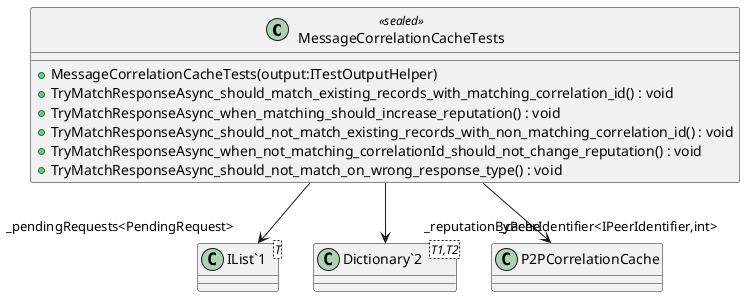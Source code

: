 @startuml
class MessageCorrelationCacheTests <<sealed>> {
    + MessageCorrelationCacheTests(output:ITestOutputHelper)
    + TryMatchResponseAsync_should_match_existing_records_with_matching_correlation_id() : void
    + TryMatchResponseAsync_when_matching_should_increase_reputation() : void
    + TryMatchResponseAsync_should_not_match_existing_records_with_non_matching_correlation_id() : void
    + TryMatchResponseAsync_when_not_matching_correlationId_should_not_change_reputation() : void
    + TryMatchResponseAsync_should_not_match_on_wrong_response_type() : void
}
class "IList`1"<T> {
}
class "Dictionary`2"<T1,T2> {
}
MessageCorrelationCacheTests --> "_pendingRequests<PendingRequest>" "IList`1"
MessageCorrelationCacheTests --> "_cache" P2PCorrelationCache
MessageCorrelationCacheTests --> "_reputationByPeerIdentifier<IPeerIdentifier,int>" "Dictionary`2"
@enduml

